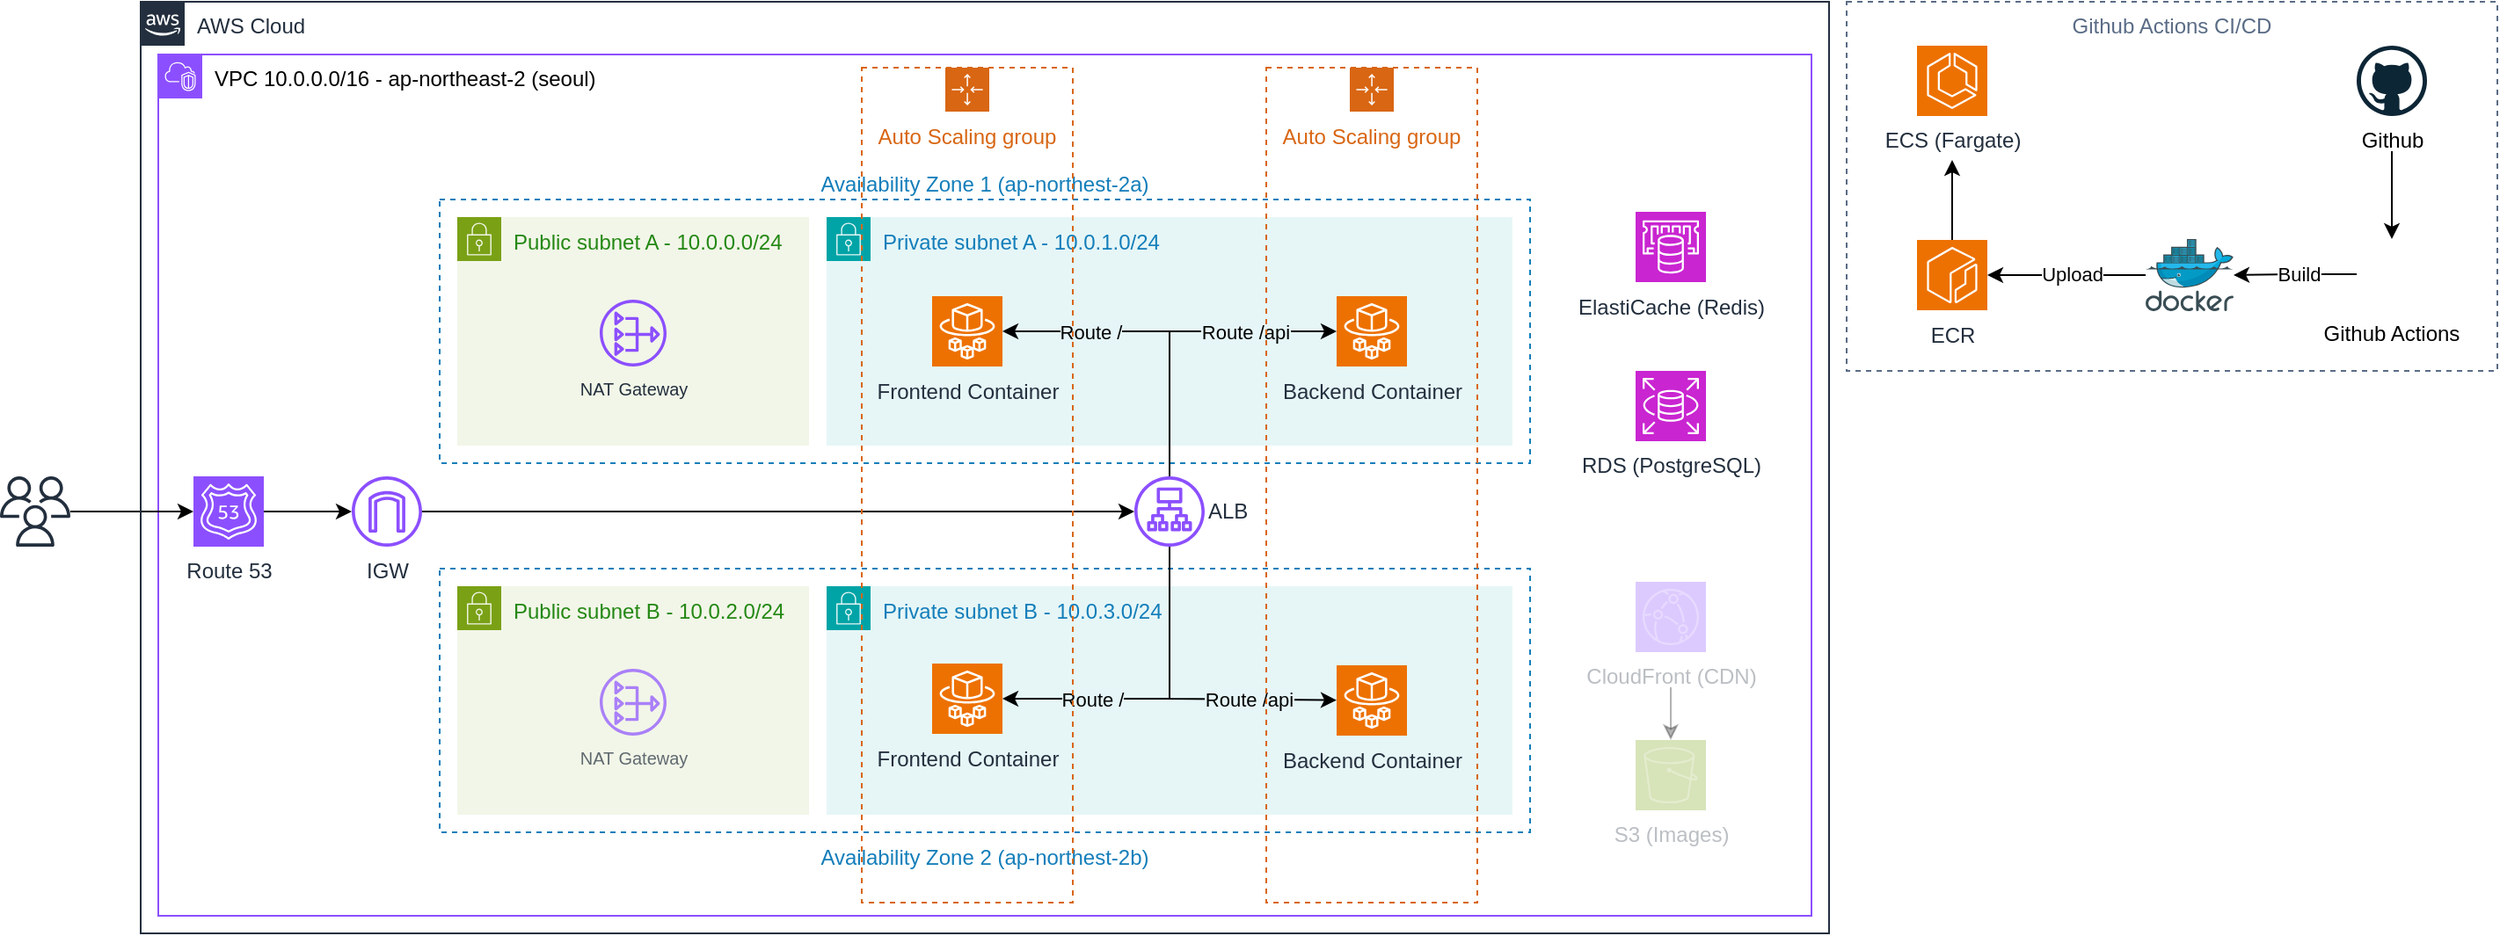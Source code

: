 <mxfile version="27.0.9">
  <diagram name="페이지-1" id="O5fkOeSoVwAzEVK7Wt5u">
    <mxGraphModel dx="815" dy="491" grid="1" gridSize="10" guides="1" tooltips="1" connect="1" arrows="1" fold="1" page="1" pageScale="1" pageWidth="3300" pageHeight="4681" math="0" shadow="0">
      <root>
        <mxCell id="0" />
        <mxCell id="1" parent="0" />
        <mxCell id="-3rPv8L2RWDEr1d8RmjE-77" value="Github Actions CI/CD" style="fillColor=none;strokeColor=#5A6C86;dashed=1;verticalAlign=top;fontStyle=0;fontColor=#5A6C86;whiteSpace=wrap;html=1;movable=1;resizable=1;rotatable=1;deletable=1;editable=1;locked=0;connectable=1;" parent="1" vertex="1">
          <mxGeometry x="1080" y="60" width="370" height="210" as="geometry" />
        </mxCell>
        <mxCell id="-3rPv8L2RWDEr1d8RmjE-78" value="&lt;span&gt;&lt;font style=&quot;color: rgb(0, 0, 0);&quot;&gt;VPC 10.0.0.0/16 -&amp;nbsp;&lt;/font&gt;&lt;/span&gt;&lt;font color=&quot;#000000&quot;&gt;ap-northeast-2 (seoul)&lt;/font&gt;" style="points=[[0,0],[0.25,0],[0.5,0],[0.75,0],[1,0],[1,0.25],[1,0.5],[1,0.75],[1,1],[0.75,1],[0.5,1],[0.25,1],[0,1],[0,0.75],[0,0.5],[0,0.25]];outlineConnect=0;gradientColor=none;html=1;whiteSpace=wrap;fontSize=12;fontStyle=0;container=0;pointerEvents=0;collapsible=0;recursiveResize=0;shape=mxgraph.aws4.group;grIcon=mxgraph.aws4.group_vpc2;strokeColor=#8C4FFF;fillColor=none;verticalAlign=top;align=left;spacingLeft=30;fontColor=#AAB7B8;dashed=0;" parent="1" vertex="1">
          <mxGeometry x="120" y="90" width="940" height="490" as="geometry" />
        </mxCell>
        <mxCell id="exNUB7hlR1vECPPl_RMC-3" style="edgeStyle=orthogonalEdgeStyle;rounded=0;orthogonalLoop=1;jettySize=auto;html=1;" parent="1" source="-3rPv8L2RWDEr1d8RmjE-80" target="exNUB7hlR1vECPPl_RMC-1" edge="1">
          <mxGeometry relative="1" as="geometry" />
        </mxCell>
        <mxCell id="-3rPv8L2RWDEr1d8RmjE-80" value="" style="sketch=0;outlineConnect=0;fontColor=#232F3E;gradientColor=none;fillColor=#232F3D;strokeColor=none;dashed=0;verticalLabelPosition=bottom;verticalAlign=top;align=center;html=1;fontSize=12;fontStyle=0;aspect=fixed;pointerEvents=1;shape=mxgraph.aws4.users;" parent="1" vertex="1">
          <mxGeometry x="30" y="330" width="40" height="40" as="geometry" />
        </mxCell>
        <mxCell id="-3rPv8L2RWDEr1d8RmjE-81" value="AWS Cloud" style="points=[[0,0],[0.25,0],[0.5,0],[0.75,0],[1,0],[1,0.25],[1,0.5],[1,0.75],[1,1],[0.75,1],[0.5,1],[0.25,1],[0,1],[0,0.75],[0,0.5],[0,0.25]];outlineConnect=0;gradientColor=none;html=1;whiteSpace=wrap;fontSize=12;fontStyle=0;container=0;pointerEvents=0;collapsible=0;recursiveResize=0;shape=mxgraph.aws4.group;grIcon=mxgraph.aws4.group_aws_cloud_alt;strokeColor=#232F3E;fillColor=none;verticalAlign=top;align=left;spacingLeft=30;fontColor=#232F3E;dashed=0;" parent="1" vertex="1">
          <mxGeometry x="110" y="60" width="960" height="530" as="geometry" />
        </mxCell>
        <mxCell id="-3rPv8L2RWDEr1d8RmjE-82" value="Availability Zone 1 (ap-northest-2a)" style="fillColor=none;strokeColor=#147EBA;dashed=1;verticalAlign=bottom;fontStyle=0;fontColor=#147EBA;whiteSpace=wrap;html=1;labelPosition=center;verticalLabelPosition=top;align=center;movable=1;resizable=1;rotatable=1;deletable=1;editable=1;locked=0;connectable=1;labelBackgroundColor=default;" parent="1" vertex="1">
          <mxGeometry x="280" y="172.5" width="620" height="150" as="geometry" />
        </mxCell>
        <mxCell id="-3rPv8L2RWDEr1d8RmjE-83" value="Public subnet A - 10.0.0.0/24" style="points=[[0,0],[0.25,0],[0.5,0],[0.75,0],[1,0],[1,0.25],[1,0.5],[1,0.75],[1,1],[0.75,1],[0.5,1],[0.25,1],[0,1],[0,0.75],[0,0.5],[0,0.25]];outlineConnect=0;gradientColor=none;html=1;whiteSpace=wrap;fontSize=12;fontStyle=0;container=1;pointerEvents=0;collapsible=0;recursiveResize=0;shape=mxgraph.aws4.group;grIcon=mxgraph.aws4.group_security_group;grStroke=0;strokeColor=#7AA116;fillColor=#F2F6E8;verticalAlign=top;align=left;spacingLeft=30;fontColor=#248814;dashed=0;" parent="1" vertex="1">
          <mxGeometry x="290" y="182.5" width="200" height="130" as="geometry" />
        </mxCell>
        <mxCell id="-3rPv8L2RWDEr1d8RmjE-84" value="NAT Gateway" style="sketch=0;outlineConnect=0;fontColor=#232F3E;gradientColor=none;fillColor=#8C4FFF;strokeColor=none;dashed=0;verticalLabelPosition=bottom;verticalAlign=top;align=center;html=1;fontSize=10;fontStyle=0;aspect=fixed;pointerEvents=1;shape=mxgraph.aws4.nat_gateway;" parent="-3rPv8L2RWDEr1d8RmjE-83" vertex="1">
          <mxGeometry x="81" y="47" width="38" height="38" as="geometry" />
        </mxCell>
        <mxCell id="-3rPv8L2RWDEr1d8RmjE-85" value="Private subnet A - 10.0.1.0/24" style="points=[[0,0],[0.25,0],[0.5,0],[0.75,0],[1,0],[1,0.25],[1,0.5],[1,0.75],[1,1],[0.75,1],[0.5,1],[0.25,1],[0,1],[0,0.75],[0,0.5],[0,0.25]];outlineConnect=0;gradientColor=none;html=1;whiteSpace=wrap;fontSize=12;fontStyle=0;container=1;pointerEvents=0;collapsible=0;recursiveResize=0;shape=mxgraph.aws4.group;grIcon=mxgraph.aws4.group_security_group;grStroke=0;strokeColor=#00A4A6;fillColor=#E6F6F7;verticalAlign=top;align=left;spacingLeft=30;fontColor=#147EBA;dashed=0;" parent="1" vertex="1">
          <mxGeometry x="500" y="182.5" width="390" height="130" as="geometry" />
        </mxCell>
        <mxCell id="-3rPv8L2RWDEr1d8RmjE-86" value="Frontend Container" style="sketch=0;points=[[0,0,0],[0.25,0,0],[0.5,0,0],[0.75,0,0],[1,0,0],[0,1,0],[0.25,1,0],[0.5,1,0],[0.75,1,0],[1,1,0],[0,0.25,0],[0,0.5,0],[0,0.75,0],[1,0.25,0],[1,0.5,0],[1,0.75,0]];outlineConnect=0;fontColor=#232F3E;fillColor=#ED7100;strokeColor=#ffffff;dashed=0;verticalLabelPosition=bottom;verticalAlign=top;align=center;html=1;fontSize=12;fontStyle=0;aspect=fixed;shape=mxgraph.aws4.resourceIcon;resIcon=mxgraph.aws4.fargate;" parent="-3rPv8L2RWDEr1d8RmjE-85" vertex="1">
          <mxGeometry x="60" y="45" width="40" height="40" as="geometry" />
        </mxCell>
        <mxCell id="-3rPv8L2RWDEr1d8RmjE-87" value="Backend Container" style="sketch=0;points=[[0,0,0],[0.25,0,0],[0.5,0,0],[0.75,0,0],[1,0,0],[0,1,0],[0.25,1,0],[0.5,1,0],[0.75,1,0],[1,1,0],[0,0.25,0],[0,0.5,0],[0,0.75,0],[1,0.25,0],[1,0.5,0],[1,0.75,0]];outlineConnect=0;fontColor=#232F3E;fillColor=#ED7100;strokeColor=#ffffff;dashed=0;verticalLabelPosition=bottom;verticalAlign=top;align=center;html=1;fontSize=12;fontStyle=0;aspect=fixed;shape=mxgraph.aws4.resourceIcon;resIcon=mxgraph.aws4.fargate;" parent="-3rPv8L2RWDEr1d8RmjE-85" vertex="1">
          <mxGeometry x="290" y="45" width="40" height="40" as="geometry" />
        </mxCell>
        <mxCell id="-3rPv8L2RWDEr1d8RmjE-88" value="ALB" style="sketch=0;outlineConnect=0;fontColor=#232F3E;gradientColor=none;fillColor=#8C4FFF;strokeColor=none;dashed=0;verticalLabelPosition=middle;verticalAlign=middle;align=left;html=1;fontSize=12;fontStyle=0;aspect=fixed;pointerEvents=1;shape=mxgraph.aws4.application_load_balancer;labelPosition=right;" parent="1" vertex="1">
          <mxGeometry x="675" y="330" width="40" height="40" as="geometry" />
        </mxCell>
        <mxCell id="-3rPv8L2RWDEr1d8RmjE-89" value="Availability Zone 2&lt;span style=&quot;background-color: rgb(255, 255, 255);&quot;&gt;&amp;nbsp;(ap-northest-2b)&lt;/span&gt;" style="fillColor=none;strokeColor=#147EBA;dashed=1;verticalAlign=top;fontStyle=0;fontColor=#147EBA;whiteSpace=wrap;html=1;labelPosition=center;verticalLabelPosition=bottom;align=center;movable=1;resizable=1;rotatable=1;deletable=1;editable=1;locked=0;connectable=1;" parent="1" vertex="1">
          <mxGeometry x="280" y="382.5" width="620" height="150" as="geometry" />
        </mxCell>
        <mxCell id="-3rPv8L2RWDEr1d8RmjE-90" value="Public subnet B - 10.0.2.0/24" style="points=[[0,0],[0.25,0],[0.5,0],[0.75,0],[1,0],[1,0.25],[1,0.5],[1,0.75],[1,1],[0.75,1],[0.5,1],[0.25,1],[0,1],[0,0.75],[0,0.5],[0,0.25]];outlineConnect=0;gradientColor=none;html=1;whiteSpace=wrap;fontSize=12;fontStyle=0;container=1;pointerEvents=0;collapsible=0;recursiveResize=0;shape=mxgraph.aws4.group;grIcon=mxgraph.aws4.group_security_group;grStroke=0;strokeColor=#7AA116;fillColor=#F2F6E8;verticalAlign=top;align=left;spacingLeft=30;fontColor=#248814;dashed=0;" parent="1" vertex="1">
          <mxGeometry x="290" y="392.5" width="200" height="130" as="geometry" />
        </mxCell>
        <mxCell id="-3rPv8L2RWDEr1d8RmjE-91" value="NAT Gateway" style="sketch=0;outlineConnect=0;fontColor=#232F3E;gradientColor=none;fillColor=#8C4FFF;strokeColor=none;dashed=0;verticalLabelPosition=bottom;verticalAlign=top;align=center;html=1;fontSize=10;fontStyle=0;aspect=fixed;pointerEvents=1;shape=mxgraph.aws4.nat_gateway;opacity=70;textOpacity=70;" parent="-3rPv8L2RWDEr1d8RmjE-90" vertex="1">
          <mxGeometry x="81" y="47" width="38" height="38" as="geometry" />
        </mxCell>
        <mxCell id="-3rPv8L2RWDEr1d8RmjE-92" value="Private subnet B - 10.0.3.0/24" style="points=[[0,0],[0.25,0],[0.5,0],[0.75,0],[1,0],[1,0.25],[1,0.5],[1,0.75],[1,1],[0.75,1],[0.5,1],[0.25,1],[0,1],[0,0.75],[0,0.5],[0,0.25]];outlineConnect=0;gradientColor=none;html=1;whiteSpace=wrap;fontSize=12;fontStyle=0;container=1;pointerEvents=0;collapsible=0;recursiveResize=0;shape=mxgraph.aws4.group;grIcon=mxgraph.aws4.group_security_group;grStroke=0;strokeColor=#00A4A6;fillColor=#E6F6F7;verticalAlign=top;align=left;spacingLeft=30;fontColor=#147EBA;dashed=0;" parent="1" vertex="1">
          <mxGeometry x="500" y="392.5" width="390" height="130" as="geometry" />
        </mxCell>
        <mxCell id="-3rPv8L2RWDEr1d8RmjE-93" value="Frontend Container" style="sketch=0;points=[[0,0,0],[0.25,0,0],[0.5,0,0],[0.75,0,0],[1,0,0],[0,1,0],[0.25,1,0],[0.5,1,0],[0.75,1,0],[1,1,0],[0,0.25,0],[0,0.5,0],[0,0.75,0],[1,0.25,0],[1,0.5,0],[1,0.75,0]];outlineConnect=0;fontColor=#232F3E;fillColor=#ED7100;strokeColor=#ffffff;dashed=0;verticalLabelPosition=bottom;verticalAlign=top;align=center;html=1;fontSize=12;fontStyle=0;aspect=fixed;shape=mxgraph.aws4.resourceIcon;resIcon=mxgraph.aws4.fargate;" parent="-3rPv8L2RWDEr1d8RmjE-92" vertex="1">
          <mxGeometry x="60" y="44" width="40" height="40" as="geometry" />
        </mxCell>
        <mxCell id="-3rPv8L2RWDEr1d8RmjE-94" value="Backend Container" style="sketch=0;points=[[0,0,0],[0.25,0,0],[0.5,0,0],[0.75,0,0],[1,0,0],[0,1,0],[0.25,1,0],[0.5,1,0],[0.75,1,0],[1,1,0],[0,0.25,0],[0,0.5,0],[0,0.75,0],[1,0.25,0],[1,0.5,0],[1,0.75,0]];outlineConnect=0;fontColor=#232F3E;fillColor=#ED7100;strokeColor=#ffffff;dashed=0;verticalLabelPosition=bottom;verticalAlign=top;align=center;html=1;fontSize=12;fontStyle=0;aspect=fixed;shape=mxgraph.aws4.resourceIcon;resIcon=mxgraph.aws4.fargate;" parent="-3rPv8L2RWDEr1d8RmjE-92" vertex="1">
          <mxGeometry x="290" y="45" width="40" height="40" as="geometry" />
        </mxCell>
        <mxCell id="-3rPv8L2RWDEr1d8RmjE-95" value="" style="endArrow=classic;html=1;rounded=0;" parent="1" source="-3rPv8L2RWDEr1d8RmjE-88" target="-3rPv8L2RWDEr1d8RmjE-86" edge="1">
          <mxGeometry width="50" height="50" relative="1" as="geometry">
            <mxPoint x="650" y="282.5" as="sourcePoint" />
            <mxPoint x="700" y="232.5" as="targetPoint" />
            <Array as="points">
              <mxPoint x="695" y="247.5" />
            </Array>
          </mxGeometry>
        </mxCell>
        <mxCell id="-3rPv8L2RWDEr1d8RmjE-96" value="Route /" style="edgeLabel;html=1;align=center;verticalAlign=middle;resizable=0;points=[];labelBackgroundColor=light-dark(#e6f5f7, #ededed);" parent="-3rPv8L2RWDEr1d8RmjE-95" vertex="1" connectable="0">
          <mxGeometry x="0.467" y="1" relative="1" as="geometry">
            <mxPoint x="2" y="-1" as="offset" />
          </mxGeometry>
        </mxCell>
        <mxCell id="-3rPv8L2RWDEr1d8RmjE-97" value="" style="endArrow=classic;html=1;rounded=0;labelBackgroundColor=default;" parent="1" source="-3rPv8L2RWDEr1d8RmjE-88" target="-3rPv8L2RWDEr1d8RmjE-87" edge="1">
          <mxGeometry width="50" height="50" relative="1" as="geometry">
            <mxPoint x="745" y="377.5" as="sourcePoint" />
            <mxPoint x="680" y="292.5" as="targetPoint" />
            <Array as="points">
              <mxPoint x="695" y="247.5" />
            </Array>
          </mxGeometry>
        </mxCell>
        <mxCell id="-3rPv8L2RWDEr1d8RmjE-98" value="Route /api" style="edgeLabel;html=1;align=center;verticalAlign=middle;resizable=0;points=[];labelBackgroundColor=light-dark(#e6f5f7, #ededed);" parent="-3rPv8L2RWDEr1d8RmjE-97" vertex="1" connectable="0">
          <mxGeometry x="0.314" relative="1" as="geometry">
            <mxPoint x="9" as="offset" />
          </mxGeometry>
        </mxCell>
        <mxCell id="-3rPv8L2RWDEr1d8RmjE-99" value="" style="endArrow=classic;html=1;rounded=0;" parent="1" source="-3rPv8L2RWDEr1d8RmjE-88" target="-3rPv8L2RWDEr1d8RmjE-93" edge="1">
          <mxGeometry width="50" height="50" relative="1" as="geometry">
            <mxPoint x="755" y="457.5" as="sourcePoint" />
            <mxPoint x="690" y="372.5" as="targetPoint" />
            <Array as="points">
              <mxPoint x="695" y="456.5" />
            </Array>
          </mxGeometry>
        </mxCell>
        <mxCell id="-3rPv8L2RWDEr1d8RmjE-100" value="Route /" style="edgeLabel;html=1;align=center;verticalAlign=middle;resizable=0;points=[];labelBackgroundColor=light-dark(#e6f5f7, #ededed);" parent="-3rPv8L2RWDEr1d8RmjE-99" vertex="1" connectable="0">
          <mxGeometry x="0.529" relative="1" as="geometry">
            <mxPoint x="8" as="offset" />
          </mxGeometry>
        </mxCell>
        <mxCell id="-3rPv8L2RWDEr1d8RmjE-101" value="" style="endArrow=classic;html=1;rounded=0;" parent="1" source="-3rPv8L2RWDEr1d8RmjE-88" target="-3rPv8L2RWDEr1d8RmjE-94" edge="1">
          <mxGeometry width="50" height="50" relative="1" as="geometry">
            <mxPoint x="755" y="457.5" as="sourcePoint" />
            <mxPoint x="820" y="372.5" as="targetPoint" />
            <Array as="points">
              <mxPoint x="695" y="456.5" />
            </Array>
          </mxGeometry>
        </mxCell>
        <mxCell id="-3rPv8L2RWDEr1d8RmjE-102" value="Route /api" style="edgeLabel;html=1;align=center;verticalAlign=middle;resizable=0;points=[];labelBackgroundColor=light-dark(#e6f5f7, #ededed);" parent="-3rPv8L2RWDEr1d8RmjE-101" vertex="1" connectable="0">
          <mxGeometry x="0.303" y="-1" relative="1" as="geometry">
            <mxPoint x="13" y="-1" as="offset" />
          </mxGeometry>
        </mxCell>
        <mxCell id="-3rPv8L2RWDEr1d8RmjE-103" style="edgeStyle=orthogonalEdgeStyle;rounded=0;orthogonalLoop=1;jettySize=auto;html=1;" parent="1" source="-3rPv8L2RWDEr1d8RmjE-104" target="-3rPv8L2RWDEr1d8RmjE-88" edge="1">
          <mxGeometry relative="1" as="geometry" />
        </mxCell>
        <mxCell id="-3rPv8L2RWDEr1d8RmjE-104" value="IGW" style="sketch=0;outlineConnect=0;fontColor=#232F3E;gradientColor=none;fillColor=#8C4FFF;strokeColor=none;dashed=0;verticalLabelPosition=bottom;verticalAlign=top;align=center;html=1;fontSize=12;fontStyle=0;aspect=fixed;pointerEvents=1;shape=mxgraph.aws4.internet_gateway;" parent="1" vertex="1">
          <mxGeometry x="230" y="330" width="40" height="40" as="geometry" />
        </mxCell>
        <mxCell id="-3rPv8L2RWDEr1d8RmjE-108" value="ECR" style="sketch=0;points=[[0,0,0],[0.25,0,0],[0.5,0,0],[0.75,0,0],[1,0,0],[0,1,0],[0.25,1,0],[0.5,1,0],[0.75,1,0],[1,1,0],[0,0.25,0],[0,0.5,0],[0,0.75,0],[1,0.25,0],[1,0.5,0],[1,0.75,0]];outlineConnect=0;fontColor=#232F3E;fillColor=#ED7100;strokeColor=#ffffff;dashed=0;verticalLabelPosition=bottom;verticalAlign=top;align=center;html=1;fontSize=12;fontStyle=0;aspect=fixed;shape=mxgraph.aws4.resourceIcon;resIcon=mxgraph.aws4.ecr;" parent="1" vertex="1">
          <mxGeometry x="1120" y="195.5" width="40" height="40" as="geometry" />
        </mxCell>
        <mxCell id="-3rPv8L2RWDEr1d8RmjE-123" style="edgeStyle=orthogonalEdgeStyle;rounded=0;orthogonalLoop=1;jettySize=auto;html=1;startArrow=classic;startFill=1;endArrow=none;" parent="1" target="-3rPv8L2RWDEr1d8RmjE-108" edge="1">
          <mxGeometry relative="1" as="geometry">
            <mxPoint x="1140" y="150" as="sourcePoint" />
            <Array as="points">
              <mxPoint x="1140" y="170" />
              <mxPoint x="1140" y="170" />
            </Array>
          </mxGeometry>
        </mxCell>
        <mxCell id="-3rPv8L2RWDEr1d8RmjE-109" value="ECS (Fargate)" style="sketch=0;points=[[0,0,0],[0.25,0,0],[0.5,0,0],[0.75,0,0],[1,0,0],[0,1,0],[0.25,1,0],[0.5,1,0],[0.75,1,0],[1,1,0],[0,0.25,0],[0,0.5,0],[0,0.75,0],[1,0.25,0],[1,0.5,0],[1,0.75,0]];outlineConnect=0;fontColor=#232F3E;fillColor=#ED7100;strokeColor=#ffffff;dashed=0;verticalLabelPosition=bottom;verticalAlign=top;align=center;html=1;fontSize=12;fontStyle=0;aspect=fixed;shape=mxgraph.aws4.resourceIcon;resIcon=mxgraph.aws4.ecs;" parent="1" vertex="1">
          <mxGeometry x="1120" y="85" width="40" height="40" as="geometry" />
        </mxCell>
        <mxCell id="-3rPv8L2RWDEr1d8RmjE-110" style="edgeStyle=orthogonalEdgeStyle;rounded=0;orthogonalLoop=1;jettySize=auto;html=1;" parent="1" target="-3rPv8L2RWDEr1d8RmjE-114" edge="1">
          <mxGeometry relative="1" as="geometry">
            <mxPoint x="1390" y="145" as="sourcePoint" />
            <Array as="points">
              <mxPoint x="1390" y="155" />
              <mxPoint x="1390" y="155" />
            </Array>
          </mxGeometry>
        </mxCell>
        <mxCell id="-3rPv8L2RWDEr1d8RmjE-111" value="Github" style="dashed=0;outlineConnect=0;html=1;align=center;labelPosition=center;verticalLabelPosition=bottom;verticalAlign=top;shape=mxgraph.weblogos.github" parent="1" vertex="1">
          <mxGeometry x="1370" y="85" width="40" height="40" as="geometry" />
        </mxCell>
        <mxCell id="-3rPv8L2RWDEr1d8RmjE-112" style="edgeStyle=orthogonalEdgeStyle;rounded=0;orthogonalLoop=1;jettySize=auto;html=1;" parent="1" source="-3rPv8L2RWDEr1d8RmjE-114" target="-3rPv8L2RWDEr1d8RmjE-117" edge="1">
          <mxGeometry relative="1" as="geometry" />
        </mxCell>
        <mxCell id="-3rPv8L2RWDEr1d8RmjE-113" value="Build" style="edgeLabel;html=1;align=center;verticalAlign=middle;resizable=0;points=[];" parent="-3rPv8L2RWDEr1d8RmjE-112" vertex="1" connectable="0">
          <mxGeometry x="-0.173" relative="1" as="geometry">
            <mxPoint x="-4" as="offset" />
          </mxGeometry>
        </mxCell>
        <mxCell id="-3rPv8L2RWDEr1d8RmjE-114" value="Github Actions" style="shape=image;verticalLabelPosition=bottom;labelBackgroundColor=default;verticalAlign=top;aspect=fixed;imageAspect=0;image=https://miro.medium.com/v2/resize:fit:400/1*txwKGJOoQ2W0ka_9htbu0Q.png;" parent="1" vertex="1">
          <mxGeometry x="1370" y="195" width="40" height="40" as="geometry" />
        </mxCell>
        <mxCell id="-3rPv8L2RWDEr1d8RmjE-115" style="edgeStyle=orthogonalEdgeStyle;rounded=0;orthogonalLoop=1;jettySize=auto;html=1;" parent="1" source="-3rPv8L2RWDEr1d8RmjE-117" target="-3rPv8L2RWDEr1d8RmjE-108" edge="1">
          <mxGeometry relative="1" as="geometry" />
        </mxCell>
        <mxCell id="-3rPv8L2RWDEr1d8RmjE-116" value="Upload" style="edgeLabel;html=1;align=center;verticalAlign=middle;resizable=0;points=[];" parent="-3rPv8L2RWDEr1d8RmjE-115" vertex="1" connectable="0">
          <mxGeometry x="0.114" relative="1" as="geometry">
            <mxPoint x="8" y="-1" as="offset" />
          </mxGeometry>
        </mxCell>
        <mxCell id="-3rPv8L2RWDEr1d8RmjE-117" value="" style="image;sketch=0;aspect=fixed;html=1;points=[];align=center;fontSize=12;image=img/lib/mscae/Docker.svg;" parent="1" vertex="1">
          <mxGeometry x="1250" y="195" width="50" height="41" as="geometry" />
        </mxCell>
        <mxCell id="-3rPv8L2RWDEr1d8RmjE-118" value="Auto Scaling group" style="points=[[0,0],[0.25,0],[0.5,0],[0.75,0],[1,0],[1,0.25],[1,0.5],[1,0.75],[1,1],[0.75,1],[0.5,1],[0.25,1],[0,1],[0,0.75],[0,0.5],[0,0.25]];outlineConnect=0;gradientColor=none;html=1;whiteSpace=wrap;fontSize=12;fontStyle=0;container=1;pointerEvents=0;collapsible=0;recursiveResize=0;shape=mxgraph.aws4.groupCenter;grIcon=mxgraph.aws4.group_auto_scaling_group;grStroke=1;strokeColor=#D86613;fillColor=none;verticalAlign=top;align=center;fontColor=#D86613;dashed=1;spacingTop=25;" parent="1" vertex="1">
          <mxGeometry x="520" y="97.5" width="120" height="475" as="geometry" />
        </mxCell>
        <mxCell id="-3rPv8L2RWDEr1d8RmjE-120" value="Auto Scaling group" style="points=[[0,0],[0.25,0],[0.5,0],[0.75,0],[1,0],[1,0.25],[1,0.5],[1,0.75],[1,1],[0.75,1],[0.5,1],[0.25,1],[0,1],[0,0.75],[0,0.5],[0,0.25]];outlineConnect=0;gradientColor=none;html=1;whiteSpace=wrap;fontSize=12;fontStyle=0;container=1;pointerEvents=0;collapsible=0;recursiveResize=0;shape=mxgraph.aws4.groupCenter;grIcon=mxgraph.aws4.group_auto_scaling_group;grStroke=1;strokeColor=#D86613;fillColor=none;verticalAlign=top;align=center;fontColor=#D86613;dashed=1;spacingTop=25;" parent="1" vertex="1">
          <mxGeometry x="750" y="97.5" width="120" height="475" as="geometry" />
        </mxCell>
        <mxCell id="-3rPv8L2RWDEr1d8RmjE-135" value="CloudFront (CDN)" style="sketch=0;points=[[0,0,0],[0.25,0,0],[0.5,0,0],[0.75,0,0],[1,0,0],[0,1,0],[0.25,1,0],[0.5,1,0],[0.75,1,0],[1,1,0],[0,0.25,0],[0,0.5,0],[0,0.75,0],[1,0.25,0],[1,0.5,0],[1,0.75,0]];outlineConnect=0;fontColor=#232F3E;fillColor=#8C4FFF;strokeColor=#ffffff;dashed=0;verticalLabelPosition=bottom;verticalAlign=top;align=center;html=1;fontSize=12;fontStyle=0;aspect=fixed;shape=mxgraph.aws4.resourceIcon;resIcon=mxgraph.aws4.cloudfront;opacity=30;textOpacity=30;" parent="1" vertex="1">
          <mxGeometry x="960" y="390" width="40" height="40" as="geometry" />
        </mxCell>
        <mxCell id="-3rPv8L2RWDEr1d8RmjE-136" value="S3 (Images)" style="sketch=0;points=[[0,0,0],[0.25,0,0],[0.5,0,0],[0.75,0,0],[1,0,0],[0,1,0],[0.25,1,0],[0.5,1,0],[0.75,1,0],[1,1,0],[0,0.25,0],[0,0.5,0],[0,0.75,0],[1,0.25,0],[1,0.5,0],[1,0.75,0]];outlineConnect=0;fontColor=#232F3E;fillColor=#7AA116;strokeColor=#ffffff;dashed=0;verticalLabelPosition=bottom;verticalAlign=top;align=center;html=1;fontSize=12;fontStyle=0;aspect=fixed;shape=mxgraph.aws4.resourceIcon;resIcon=mxgraph.aws4.s3;opacity=30;textOpacity=30;" parent="1" vertex="1">
          <mxGeometry x="960" y="480" width="40" height="40" as="geometry" />
        </mxCell>
        <mxCell id="-3rPv8L2RWDEr1d8RmjE-137" style="edgeStyle=orthogonalEdgeStyle;rounded=0;orthogonalLoop=1;jettySize=auto;html=1;entryX=0.5;entryY=0;entryDx=0;entryDy=0;entryPerimeter=0;opacity=30;textOpacity=30;" parent="1" target="-3rPv8L2RWDEr1d8RmjE-136" edge="1">
          <mxGeometry relative="1" as="geometry">
            <mxPoint x="980" y="450" as="sourcePoint" />
          </mxGeometry>
        </mxCell>
        <mxCell id="exNUB7hlR1vECPPl_RMC-2" style="edgeStyle=orthogonalEdgeStyle;rounded=0;orthogonalLoop=1;jettySize=auto;html=1;" parent="1" source="exNUB7hlR1vECPPl_RMC-1" target="-3rPv8L2RWDEr1d8RmjE-104" edge="1">
          <mxGeometry relative="1" as="geometry" />
        </mxCell>
        <mxCell id="exNUB7hlR1vECPPl_RMC-1" value="Route 53" style="sketch=0;points=[[0,0,0],[0.25,0,0],[0.5,0,0],[0.75,0,0],[1,0,0],[0,1,0],[0.25,1,0],[0.5,1,0],[0.75,1,0],[1,1,0],[0,0.25,0],[0,0.5,0],[0,0.75,0],[1,0.25,0],[1,0.5,0],[1,0.75,0]];outlineConnect=0;fontColor=#232F3E;fillColor=#8C4FFF;strokeColor=#ffffff;dashed=0;verticalLabelPosition=bottom;verticalAlign=top;align=center;html=1;fontSize=12;fontStyle=0;aspect=fixed;shape=mxgraph.aws4.resourceIcon;resIcon=mxgraph.aws4.route_53;" parent="1" vertex="1">
          <mxGeometry x="140" y="330" width="40" height="40" as="geometry" />
        </mxCell>
        <mxCell id="Hkc1TGw7b4U_YTUzRSSn-1" value="ElastiCache (Redis)" style="sketch=0;points=[[0,0,0],[0.25,0,0],[0.5,0,0],[0.75,0,0],[1,0,0],[0,1,0],[0.25,1,0],[0.5,1,0],[0.75,1,0],[1,1,0],[0,0.25,0],[0,0.5,0],[0,0.75,0],[1,0.25,0],[1,0.5,0],[1,0.75,0]];outlineConnect=0;fontColor=#232F3E;fillColor=#C925D1;strokeColor=#ffffff;dashed=0;verticalLabelPosition=bottom;verticalAlign=top;align=center;html=1;fontSize=12;fontStyle=0;aspect=fixed;shape=mxgraph.aws4.resourceIcon;resIcon=mxgraph.aws4.elasticache;" vertex="1" parent="1">
          <mxGeometry x="960" y="179.5" width="40" height="40" as="geometry" />
        </mxCell>
        <mxCell id="Hkc1TGw7b4U_YTUzRSSn-2" value="RDS (PostgreSQL)" style="sketch=0;points=[[0,0,0],[0.25,0,0],[0.5,0,0],[0.75,0,0],[1,0,0],[0,1,0],[0.25,1,0],[0.5,1,0],[0.75,1,0],[1,1,0],[0,0.25,0],[0,0.5,0],[0,0.75,0],[1,0.25,0],[1,0.5,0],[1,0.75,0]];outlineConnect=0;fontColor=#232F3E;fillColor=#C925D1;strokeColor=#ffffff;dashed=0;verticalLabelPosition=bottom;verticalAlign=top;align=center;html=1;fontSize=12;fontStyle=0;aspect=fixed;shape=mxgraph.aws4.resourceIcon;resIcon=mxgraph.aws4.rds;" vertex="1" parent="1">
          <mxGeometry x="960" y="270" width="40" height="40" as="geometry" />
        </mxCell>
      </root>
    </mxGraphModel>
  </diagram>
</mxfile>
